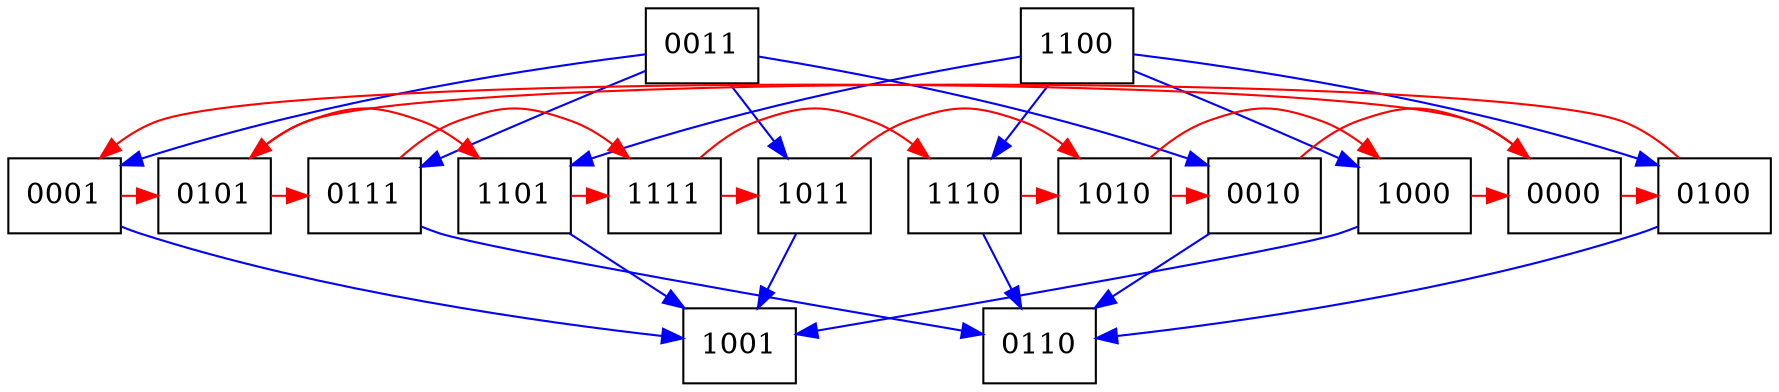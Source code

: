 digraph {
	subgraph level_4 { rank = same; node [shape = box] 0011; 1100};
	subgraph level_2 { rank = same; node [shape = box] 0000; 0001; 0010; 0100; 0101; 0111; 1000; 1010; 1011; 1101; 1110; 1111};
	subgraph level_0 { rank = same; node [shape = box] 0110; 1001};

	edge [color = red, label = ""] 0000 -> 0001 ;
	edge [color = red, label = ""] 0000 -> 0100 ;
	edge [color = red, label = ""] 0001 -> 0101 ;
	edge [color = blue, label = ""] 0001 -> 1001 ;
	edge [color = red, label = ""] 0010 -> 0000 ;
	edge [color = blue, label = ""] 0010 -> 0110 ;
	edge [color = blue, label = ""] 0011 -> 0001 ;
	edge [color = blue, label = ""] 0011 -> 0010 ;
	edge [color = blue, label = ""] 0011 -> 0111 ;
	edge [color = blue, label = ""] 0011 -> 1011 ;
	edge [color = red, label = ""] 0100 -> 0101 ;
	edge [color = blue, label = ""] 0100 -> 0110 ;
	edge [color = red, label = ""] 0101 -> 0111 ;
	edge [color = red, label = ""] 0101 -> 1101 ;
	edge [color = blue, label = ""] 0111 -> 0110 ;
	edge [color = red, label = ""] 0111 -> 1111 ;
	edge [color = red, label = ""] 1000 -> 0000 ;
	edge [color = blue, label = ""] 1000 -> 1001 ;
	edge [color = red, label = ""] 1010 -> 0010 ;
	edge [color = red, label = ""] 1010 -> 1000 ;
	edge [color = blue, label = ""] 1011 -> 1001 ;
	edge [color = red, label = ""] 1011 -> 1010 ;
	edge [color = blue, label = ""] 1100 -> 0100 ;
	edge [color = blue, label = ""] 1100 -> 1000 ;
	edge [color = blue, label = ""] 1100 -> 1101 ;
	edge [color = blue, label = ""] 1100 -> 1110 ;
	edge [color = blue, label = ""] 1101 -> 1001 ;
	edge [color = red, label = ""] 1101 -> 1111 ;
	edge [color = blue, label = ""] 1110 -> 0110 ;
	edge [color = red, label = ""] 1110 -> 1010 ;
	edge [color = red, label = ""] 1111 -> 1011 ;
	edge [color = red, label = ""] 1111 -> 1110 ;
}